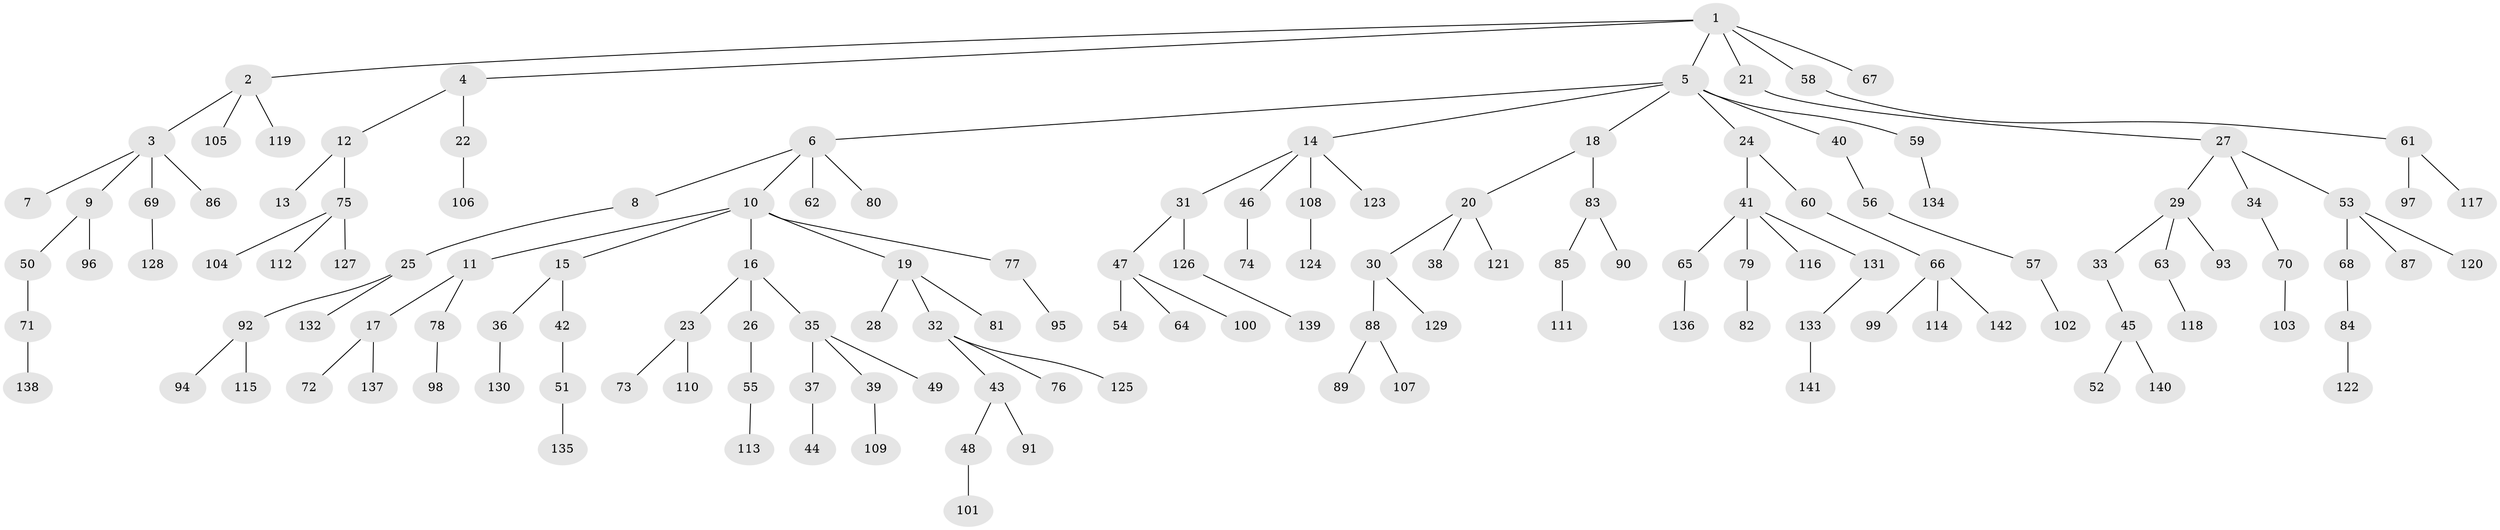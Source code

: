 // Generated by graph-tools (version 1.1) at 2025/53/03/09/25 04:53:15]
// undirected, 142 vertices, 141 edges
graph export_dot {
graph [start="1"]
  node [color=gray90,style=filled];
  1;
  2;
  3;
  4;
  5;
  6;
  7;
  8;
  9;
  10;
  11;
  12;
  13;
  14;
  15;
  16;
  17;
  18;
  19;
  20;
  21;
  22;
  23;
  24;
  25;
  26;
  27;
  28;
  29;
  30;
  31;
  32;
  33;
  34;
  35;
  36;
  37;
  38;
  39;
  40;
  41;
  42;
  43;
  44;
  45;
  46;
  47;
  48;
  49;
  50;
  51;
  52;
  53;
  54;
  55;
  56;
  57;
  58;
  59;
  60;
  61;
  62;
  63;
  64;
  65;
  66;
  67;
  68;
  69;
  70;
  71;
  72;
  73;
  74;
  75;
  76;
  77;
  78;
  79;
  80;
  81;
  82;
  83;
  84;
  85;
  86;
  87;
  88;
  89;
  90;
  91;
  92;
  93;
  94;
  95;
  96;
  97;
  98;
  99;
  100;
  101;
  102;
  103;
  104;
  105;
  106;
  107;
  108;
  109;
  110;
  111;
  112;
  113;
  114;
  115;
  116;
  117;
  118;
  119;
  120;
  121;
  122;
  123;
  124;
  125;
  126;
  127;
  128;
  129;
  130;
  131;
  132;
  133;
  134;
  135;
  136;
  137;
  138;
  139;
  140;
  141;
  142;
  1 -- 2;
  1 -- 4;
  1 -- 5;
  1 -- 21;
  1 -- 58;
  1 -- 67;
  2 -- 3;
  2 -- 105;
  2 -- 119;
  3 -- 7;
  3 -- 9;
  3 -- 69;
  3 -- 86;
  4 -- 12;
  4 -- 22;
  5 -- 6;
  5 -- 14;
  5 -- 18;
  5 -- 24;
  5 -- 40;
  5 -- 59;
  6 -- 8;
  6 -- 10;
  6 -- 62;
  6 -- 80;
  8 -- 25;
  9 -- 50;
  9 -- 96;
  10 -- 11;
  10 -- 15;
  10 -- 16;
  10 -- 19;
  10 -- 77;
  11 -- 17;
  11 -- 78;
  12 -- 13;
  12 -- 75;
  14 -- 31;
  14 -- 46;
  14 -- 108;
  14 -- 123;
  15 -- 36;
  15 -- 42;
  16 -- 23;
  16 -- 26;
  16 -- 35;
  17 -- 72;
  17 -- 137;
  18 -- 20;
  18 -- 83;
  19 -- 28;
  19 -- 32;
  19 -- 81;
  20 -- 30;
  20 -- 38;
  20 -- 121;
  21 -- 27;
  22 -- 106;
  23 -- 73;
  23 -- 110;
  24 -- 41;
  24 -- 60;
  25 -- 92;
  25 -- 132;
  26 -- 55;
  27 -- 29;
  27 -- 34;
  27 -- 53;
  29 -- 33;
  29 -- 63;
  29 -- 93;
  30 -- 88;
  30 -- 129;
  31 -- 47;
  31 -- 126;
  32 -- 43;
  32 -- 76;
  32 -- 125;
  33 -- 45;
  34 -- 70;
  35 -- 37;
  35 -- 39;
  35 -- 49;
  36 -- 130;
  37 -- 44;
  39 -- 109;
  40 -- 56;
  41 -- 65;
  41 -- 79;
  41 -- 116;
  41 -- 131;
  42 -- 51;
  43 -- 48;
  43 -- 91;
  45 -- 52;
  45 -- 140;
  46 -- 74;
  47 -- 54;
  47 -- 64;
  47 -- 100;
  48 -- 101;
  50 -- 71;
  51 -- 135;
  53 -- 68;
  53 -- 87;
  53 -- 120;
  55 -- 113;
  56 -- 57;
  57 -- 102;
  58 -- 61;
  59 -- 134;
  60 -- 66;
  61 -- 97;
  61 -- 117;
  63 -- 118;
  65 -- 136;
  66 -- 99;
  66 -- 114;
  66 -- 142;
  68 -- 84;
  69 -- 128;
  70 -- 103;
  71 -- 138;
  75 -- 104;
  75 -- 112;
  75 -- 127;
  77 -- 95;
  78 -- 98;
  79 -- 82;
  83 -- 85;
  83 -- 90;
  84 -- 122;
  85 -- 111;
  88 -- 89;
  88 -- 107;
  92 -- 94;
  92 -- 115;
  108 -- 124;
  126 -- 139;
  131 -- 133;
  133 -- 141;
}
